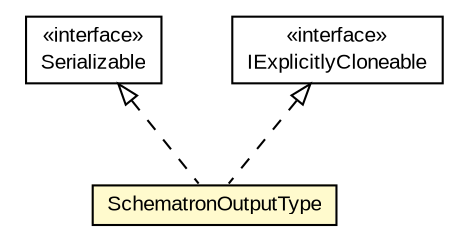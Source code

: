 #!/usr/local/bin/dot
#
# Class diagram 
# Generated by UMLGraph version 5.1 (http://www.umlgraph.org/)
#

digraph G {
	edge [fontname="arial",fontsize=10,labelfontname="arial",labelfontsize=10];
	node [fontname="arial",fontsize=10,shape=plaintext];
	nodesep=0.25;
	ranksep=0.5;
	// org.oclc.purl.dsdl.svrl.SchematronOutputType
	c19026 [label=<<table title="org.oclc.purl.dsdl.svrl.SchematronOutputType" border="0" cellborder="1" cellspacing="0" cellpadding="2" port="p" bgcolor="lemonChiffon" href="./SchematronOutputType.html">
		<tr><td><table border="0" cellspacing="0" cellpadding="1">
<tr><td align="center" balign="center"> SchematronOutputType </td></tr>
		</table></td></tr>
		</table>>, fontname="arial", fontcolor="black", fontsize=10.0];
	//org.oclc.purl.dsdl.svrl.SchematronOutputType implements java.io.Serializable
	c19033:p -> c19026:p [dir=back,arrowtail=empty,style=dashed];
	//org.oclc.purl.dsdl.svrl.SchematronOutputType implements com.helger.commons.lang.IExplicitlyCloneable
	c19034:p -> c19026:p [dir=back,arrowtail=empty,style=dashed];
	// com.helger.commons.lang.IExplicitlyCloneable
	c19034 [label=<<table title="com.helger.commons.lang.IExplicitlyCloneable" border="0" cellborder="1" cellspacing="0" cellpadding="2" port="p">
		<tr><td><table border="0" cellspacing="0" cellpadding="1">
<tr><td align="center" balign="center"> &#171;interface&#187; </td></tr>
<tr><td align="center" balign="center"> IExplicitlyCloneable </td></tr>
		</table></td></tr>
		</table>>, fontname="arial", fontcolor="black", fontsize=10.0];
	// java.io.Serializable
	c19033 [label=<<table title="java.io.Serializable" border="0" cellborder="1" cellspacing="0" cellpadding="2" port="p">
		<tr><td><table border="0" cellspacing="0" cellpadding="1">
<tr><td align="center" balign="center"> &#171;interface&#187; </td></tr>
<tr><td align="center" balign="center"> Serializable </td></tr>
		</table></td></tr>
		</table>>, fontname="arial", fontcolor="black", fontsize=10.0];
}

